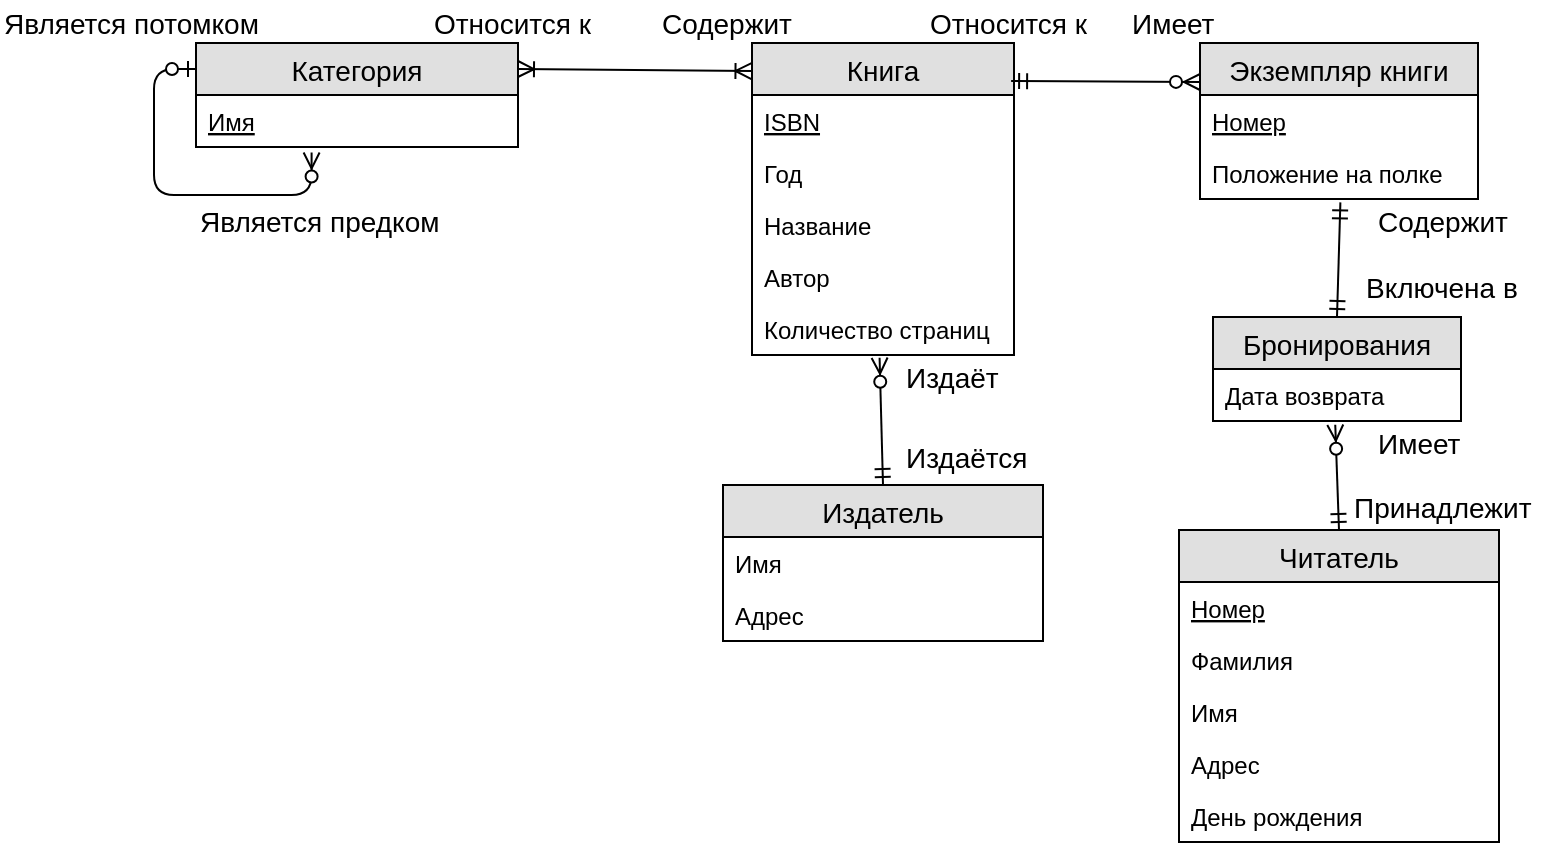 <mxfile version="12.1.3" pages="1"><diagram id="Hinv8P5M0LdaHlvG1PZa" name="Page-1"><mxGraphModel dx="1205" dy="492" grid="0" gridSize="10" guides="1" tooltips="1" connect="1" arrows="1" fold="1" page="1" pageScale="1" pageWidth="827" pageHeight="1169" math="0" shadow="0"><root><mxCell id="0"/><mxCell id="1" parent="0"/><mxCell id="7dafJBWYN6oTtVz4CKp--3" value="Книга" style="swimlane;fontStyle=0;childLayout=stackLayout;horizontal=1;startSize=26;fillColor=#e0e0e0;horizontalStack=0;resizeParent=1;resizeParentMax=0;resizeLast=0;collapsible=1;marginBottom=0;swimlaneFillColor=#ffffff;align=center;fontSize=14;" vertex="1" parent="1"><mxGeometry x="423" y="612.5" width="131" height="156" as="geometry"><mxRectangle x="140" y="640" width="63" height="26" as="alternateBounds"/></mxGeometry></mxCell><mxCell id="7dafJBWYN6oTtVz4CKp--4" value="ISBN" style="text;strokeColor=none;fillColor=none;spacingLeft=4;spacingRight=4;overflow=hidden;rotatable=0;points=[[0,0.5],[1,0.5]];portConstraint=eastwest;fontSize=12;fontStyle=4" vertex="1" parent="7dafJBWYN6oTtVz4CKp--3"><mxGeometry y="26" width="131" height="26" as="geometry"/></mxCell><mxCell id="7dafJBWYN6oTtVz4CKp--5" value="Год" style="text;strokeColor=none;fillColor=none;spacingLeft=4;spacingRight=4;overflow=hidden;rotatable=0;points=[[0,0.5],[1,0.5]];portConstraint=eastwest;fontSize=12;" vertex="1" parent="7dafJBWYN6oTtVz4CKp--3"><mxGeometry y="52" width="131" height="26" as="geometry"/></mxCell><mxCell id="7dafJBWYN6oTtVz4CKp--6" value="Название" style="text;strokeColor=none;fillColor=none;spacingLeft=4;spacingRight=4;overflow=hidden;rotatable=0;points=[[0,0.5],[1,0.5]];portConstraint=eastwest;fontSize=12;" vertex="1" parent="7dafJBWYN6oTtVz4CKp--3"><mxGeometry y="78" width="131" height="26" as="geometry"/></mxCell><mxCell id="7dafJBWYN6oTtVz4CKp--9" value="Автор" style="text;strokeColor=none;fillColor=none;spacingLeft=4;spacingRight=4;overflow=hidden;rotatable=0;points=[[0,0.5],[1,0.5]];portConstraint=eastwest;fontSize=12;" vertex="1" parent="7dafJBWYN6oTtVz4CKp--3"><mxGeometry y="104" width="131" height="26" as="geometry"/></mxCell><mxCell id="7dafJBWYN6oTtVz4CKp--10" value="Количество страниц" style="text;strokeColor=none;fillColor=none;spacingLeft=4;spacingRight=4;overflow=hidden;rotatable=0;points=[[0,0.5],[1,0.5]];portConstraint=eastwest;fontSize=12;" vertex="1" parent="7dafJBWYN6oTtVz4CKp--3"><mxGeometry y="130" width="131" height="26" as="geometry"/></mxCell><mxCell id="7dafJBWYN6oTtVz4CKp--11" value="Экземпляр книги" style="swimlane;fontStyle=0;childLayout=stackLayout;horizontal=1;startSize=26;fillColor=#e0e0e0;horizontalStack=0;resizeParent=1;resizeParentMax=0;resizeLast=0;collapsible=1;marginBottom=0;swimlaneFillColor=#ffffff;align=center;fontSize=14;" vertex="1" parent="1"><mxGeometry x="647" y="612.5" width="139" height="78" as="geometry"/></mxCell><mxCell id="7dafJBWYN6oTtVz4CKp--12" value="Номер" style="text;strokeColor=none;fillColor=none;spacingLeft=4;spacingRight=4;overflow=hidden;rotatable=0;points=[[0,0.5],[1,0.5]];portConstraint=eastwest;fontSize=12;fontStyle=4" vertex="1" parent="7dafJBWYN6oTtVz4CKp--11"><mxGeometry y="26" width="139" height="26" as="geometry"/></mxCell><mxCell id="7dafJBWYN6oTtVz4CKp--13" value="Положение на полке" style="text;strokeColor=none;fillColor=none;spacingLeft=4;spacingRight=4;overflow=hidden;rotatable=0;points=[[0,0.5],[1,0.5]];portConstraint=eastwest;fontSize=12;" vertex="1" parent="7dafJBWYN6oTtVz4CKp--11"><mxGeometry y="52" width="139" height="26" as="geometry"/></mxCell><mxCell id="7dafJBWYN6oTtVz4CKp--16" value="" style="fontSize=12;html=1;endArrow=ERzeroToMany;startArrow=ERmandOne;entryX=0;entryY=0.25;entryDx=0;entryDy=0;exitX=0.989;exitY=0.122;exitDx=0;exitDy=0;exitPerimeter=0;" edge="1" parent="1" source="7dafJBWYN6oTtVz4CKp--3" target="7dafJBWYN6oTtVz4CKp--11"><mxGeometry width="100" height="100" relative="1" as="geometry"><mxPoint x="406" y="650" as="sourcePoint"/><mxPoint x="314" y="805" as="targetPoint"/></mxGeometry></mxCell><mxCell id="7dafJBWYN6oTtVz4CKp--17" value="Издатель" style="swimlane;fontStyle=0;childLayout=stackLayout;horizontal=1;startSize=26;fillColor=#e0e0e0;horizontalStack=0;resizeParent=1;resizeParentMax=0;resizeLast=0;collapsible=1;marginBottom=0;swimlaneFillColor=#ffffff;align=center;fontSize=14;" vertex="1" parent="1"><mxGeometry x="408.5" y="833.5" width="160" height="78" as="geometry"/></mxCell><mxCell id="7dafJBWYN6oTtVz4CKp--18" value="Имя" style="text;strokeColor=none;fillColor=none;spacingLeft=4;spacingRight=4;overflow=hidden;rotatable=0;points=[[0,0.5],[1,0.5]];portConstraint=eastwest;fontSize=12;fontStyle=0" vertex="1" parent="7dafJBWYN6oTtVz4CKp--17"><mxGeometry y="26" width="160" height="26" as="geometry"/></mxCell><mxCell id="7dafJBWYN6oTtVz4CKp--19" value="Адрес" style="text;strokeColor=none;fillColor=none;spacingLeft=4;spacingRight=4;overflow=hidden;rotatable=0;points=[[0,0.5],[1,0.5]];portConstraint=eastwest;fontSize=12;" vertex="1" parent="7dafJBWYN6oTtVz4CKp--17"><mxGeometry y="52" width="160" height="26" as="geometry"/></mxCell><mxCell id="7dafJBWYN6oTtVz4CKp--21" value="Категория" style="swimlane;fontStyle=0;childLayout=stackLayout;horizontal=1;startSize=26;fillColor=#e0e0e0;horizontalStack=0;resizeParent=1;resizeParentMax=0;resizeLast=0;collapsible=1;marginBottom=0;swimlaneFillColor=#ffffff;align=center;fontSize=14;" vertex="1" parent="1"><mxGeometry x="145" y="612.5" width="161" height="52" as="geometry"/></mxCell><mxCell id="7dafJBWYN6oTtVz4CKp--22" value="Имя" style="text;strokeColor=none;fillColor=none;spacingLeft=4;spacingRight=4;overflow=hidden;rotatable=0;points=[[0,0.5],[1,0.5]];portConstraint=eastwest;fontSize=12;fontStyle=4" vertex="1" parent="7dafJBWYN6oTtVz4CKp--21"><mxGeometry y="26" width="161" height="26" as="geometry"/></mxCell><mxCell id="7dafJBWYN6oTtVz4CKp--25" value="" style="fontSize=12;html=1;endArrow=ERzeroToMany;startArrow=ERzeroToOne;rounded=1;strokeColor=#000000;exitX=0;exitY=0.25;exitDx=0;exitDy=0;entryX=0.359;entryY=1.107;entryDx=0;entryDy=0;entryPerimeter=0;edgeStyle=orthogonalEdgeStyle;" edge="1" parent="7dafJBWYN6oTtVz4CKp--21" source="7dafJBWYN6oTtVz4CKp--21" target="7dafJBWYN6oTtVz4CKp--22"><mxGeometry width="100" height="100" relative="1" as="geometry"><mxPoint x="-40" y="96" as="sourcePoint"/><mxPoint x="-55" y="13" as="targetPoint"/><Array as="points"><mxPoint x="-21" y="13"/><mxPoint x="-21" y="76"/><mxPoint x="58" y="76"/></Array></mxGeometry></mxCell><mxCell id="7dafJBWYN6oTtVz4CKp--30" value="Читатель" style="swimlane;fontStyle=0;childLayout=stackLayout;horizontal=1;startSize=26;fillColor=#e0e0e0;horizontalStack=0;resizeParent=1;resizeParentMax=0;resizeLast=0;collapsible=1;marginBottom=0;swimlaneFillColor=#ffffff;align=center;fontSize=14;" vertex="1" parent="1"><mxGeometry x="636.5" y="856" width="160" height="156" as="geometry"/></mxCell><mxCell id="7dafJBWYN6oTtVz4CKp--31" value="Номер" style="text;strokeColor=none;fillColor=none;spacingLeft=4;spacingRight=4;overflow=hidden;rotatable=0;points=[[0,0.5],[1,0.5]];portConstraint=eastwest;fontSize=12;fontStyle=4" vertex="1" parent="7dafJBWYN6oTtVz4CKp--30"><mxGeometry y="26" width="160" height="26" as="geometry"/></mxCell><mxCell id="7dafJBWYN6oTtVz4CKp--32" value="Фамилия" style="text;strokeColor=none;fillColor=none;spacingLeft=4;spacingRight=4;overflow=hidden;rotatable=0;points=[[0,0.5],[1,0.5]];portConstraint=eastwest;fontSize=12;" vertex="1" parent="7dafJBWYN6oTtVz4CKp--30"><mxGeometry y="52" width="160" height="26" as="geometry"/></mxCell><mxCell id="7dafJBWYN6oTtVz4CKp--33" value="Имя" style="text;strokeColor=none;fillColor=none;spacingLeft=4;spacingRight=4;overflow=hidden;rotatable=0;points=[[0,0.5],[1,0.5]];portConstraint=eastwest;fontSize=12;" vertex="1" parent="7dafJBWYN6oTtVz4CKp--30"><mxGeometry y="78" width="160" height="26" as="geometry"/></mxCell><mxCell id="7dafJBWYN6oTtVz4CKp--34" value="Адрес" style="text;strokeColor=none;fillColor=none;spacingLeft=4;spacingRight=4;overflow=hidden;rotatable=0;points=[[0,0.5],[1,0.5]];portConstraint=eastwest;fontSize=12;" vertex="1" parent="7dafJBWYN6oTtVz4CKp--30"><mxGeometry y="104" width="160" height="26" as="geometry"/></mxCell><mxCell id="7dafJBWYN6oTtVz4CKp--35" value="День рождения" style="text;strokeColor=none;fillColor=none;spacingLeft=4;spacingRight=4;overflow=hidden;rotatable=0;points=[[0,0.5],[1,0.5]];portConstraint=eastwest;fontSize=12;" vertex="1" parent="7dafJBWYN6oTtVz4CKp--30"><mxGeometry y="130" width="160" height="26" as="geometry"/></mxCell><mxCell id="7dafJBWYN6oTtVz4CKp--40" value="Бронирования" style="swimlane;fontStyle=0;childLayout=stackLayout;horizontal=1;startSize=26;fillColor=#e0e0e0;horizontalStack=0;resizeParent=1;resizeParentMax=0;resizeLast=0;collapsible=1;marginBottom=0;swimlaneFillColor=#ffffff;align=center;fontSize=14;" vertex="1" parent="1"><mxGeometry x="653.5" y="749.5" width="124" height="52" as="geometry"/></mxCell><mxCell id="7dafJBWYN6oTtVz4CKp--41" value="Дата возврата" style="text;strokeColor=none;fillColor=none;spacingLeft=4;spacingRight=4;overflow=hidden;rotatable=0;points=[[0,0.5],[1,0.5]];portConstraint=eastwest;fontSize=12;" vertex="1" parent="7dafJBWYN6oTtVz4CKp--40"><mxGeometry y="26" width="124" height="26" as="geometry"/></mxCell><mxCell id="7dafJBWYN6oTtVz4CKp--45" value="" style="fontSize=12;html=1;endArrow=ERoneToMany;startArrow=ERoneToMany;strokeColor=#000000;exitX=1;exitY=0.25;exitDx=0;exitDy=0;entryX=-0.002;entryY=0.09;entryDx=0;entryDy=0;entryPerimeter=0;" edge="1" parent="1" source="7dafJBWYN6oTtVz4CKp--21" target="7dafJBWYN6oTtVz4CKp--3"><mxGeometry width="100" height="100" relative="1" as="geometry"><mxPoint x="145" y="664" as="sourcePoint"/><mxPoint x="227" y="647" as="targetPoint"/></mxGeometry></mxCell><mxCell id="7dafJBWYN6oTtVz4CKp--47" value="" style="fontSize=12;html=1;endArrow=ERzeroToMany;startArrow=ERmandOne;strokeColor=#000000;exitX=0.5;exitY=0;exitDx=0;exitDy=0;entryX=0.493;entryY=1.073;entryDx=0;entryDy=0;entryPerimeter=0;" edge="1" parent="1" source="7dafJBWYN6oTtVz4CKp--30" target="7dafJBWYN6oTtVz4CKp--41"><mxGeometry width="100" height="100" relative="1" as="geometry"><mxPoint x="732" y="844.5" as="sourcePoint"/><mxPoint x="731.166" y="785.604" as="targetPoint"/></mxGeometry></mxCell><mxCell id="7dafJBWYN6oTtVz4CKp--48" value="" style="fontSize=12;html=1;endArrow=ERmandOne;startArrow=ERmandOne;strokeColor=#000000;entryX=0.505;entryY=1.065;entryDx=0;entryDy=0;entryPerimeter=0;exitX=0.5;exitY=0;exitDx=0;exitDy=0;" edge="1" parent="1" source="7dafJBWYN6oTtVz4CKp--40" target="7dafJBWYN6oTtVz4CKp--13"><mxGeometry width="100" height="100" relative="1" as="geometry"><mxPoint x="151" y="935" as="sourcePoint"/><mxPoint x="562" y="723" as="targetPoint"/></mxGeometry></mxCell><mxCell id="7dafJBWYN6oTtVz4CKp--49" value="&lt;font style=&quot;font-size: 14px&quot;&gt;Содержит&lt;/font&gt;" style="text;html=1;resizable=0;points=[];autosize=1;align=left;verticalAlign=top;spacingTop=-4;" vertex="1" parent="1"><mxGeometry x="733.5" y="690.5" width="75" height="14" as="geometry"/></mxCell><mxCell id="7dafJBWYN6oTtVz4CKp--50" value="&lt;font style=&quot;font-size: 14px&quot;&gt;Включена в&lt;/font&gt;" style="text;html=1;resizable=0;points=[];autosize=1;align=left;verticalAlign=top;spacingTop=-4;" vertex="1" parent="1"><mxGeometry x="728" y="723.5" width="86" height="14" as="geometry"/></mxCell><mxCell id="7dafJBWYN6oTtVz4CKp--51" value="&lt;font style=&quot;font-size: 14px&quot;&gt;Имеет&lt;/font&gt;" style="text;html=1;resizable=0;points=[];autosize=1;align=left;verticalAlign=top;spacingTop=-4;" vertex="1" parent="1"><mxGeometry x="733.5" y="801.5" width="52" height="14" as="geometry"/></mxCell><mxCell id="7dafJBWYN6oTtVz4CKp--52" value="&lt;font style=&quot;font-size: 14px&quot;&gt;Принадлежит&lt;/font&gt;" style="text;html=1;resizable=0;points=[];autosize=1;align=left;verticalAlign=top;spacingTop=-4;" vertex="1" parent="1"><mxGeometry x="721.5" y="833.5" width="99" height="14" as="geometry"/></mxCell><mxCell id="7dafJBWYN6oTtVz4CKp--53" value="&lt;font style=&quot;font-size: 14px&quot;&gt;Имеет&lt;/font&gt;" style="text;html=1;resizable=0;points=[];autosize=1;align=left;verticalAlign=top;spacingTop=-4;" vertex="1" parent="1"><mxGeometry x="610.5" y="591.5" width="52" height="14" as="geometry"/></mxCell><mxCell id="7dafJBWYN6oTtVz4CKp--54" value="&lt;font style=&quot;font-size: 14px&quot;&gt;Относится к&lt;/font&gt;" style="text;html=1;resizable=0;points=[];autosize=1;align=left;verticalAlign=top;spacingTop=-4;" vertex="1" parent="1"><mxGeometry x="510" y="591.5" width="88" height="14" as="geometry"/></mxCell><mxCell id="7dafJBWYN6oTtVz4CKp--55" value="&lt;font style=&quot;font-size: 14px&quot;&gt;Содержит&lt;/font&gt;" style="text;html=1;resizable=0;points=[];autosize=1;align=left;verticalAlign=top;spacingTop=-4;" vertex="1" parent="1"><mxGeometry x="376" y="591.5" width="75" height="14" as="geometry"/></mxCell><mxCell id="7dafJBWYN6oTtVz4CKp--56" value="&lt;font style=&quot;font-size: 14px&quot;&gt;Относится к&lt;/font&gt;" style="text;html=1;resizable=0;points=[];autosize=1;align=left;verticalAlign=top;spacingTop=-4;" vertex="1" parent="1"><mxGeometry x="262" y="591.5" width="88" height="14" as="geometry"/></mxCell><mxCell id="7dafJBWYN6oTtVz4CKp--57" value="" style="fontSize=12;html=1;endArrow=ERzeroToMany;startArrow=ERmandOne;strokeColor=#000000;exitX=0.5;exitY=0;exitDx=0;exitDy=0;entryX=0.487;entryY=1.053;entryDx=0;entryDy=0;entryPerimeter=0;" edge="1" parent="1" source="7dafJBWYN6oTtVz4CKp--17" target="7dafJBWYN6oTtVz4CKp--10"><mxGeometry width="100" height="100" relative="1" as="geometry"><mxPoint x="154" y="908" as="sourcePoint"/><mxPoint x="254" y="808" as="targetPoint"/></mxGeometry></mxCell><mxCell id="7dafJBWYN6oTtVz4CKp--58" value="&lt;font style=&quot;font-size: 14px&quot;&gt;Издаёт&lt;br&gt;&lt;/font&gt;" style="text;html=1;resizable=0;points=[];autosize=1;align=left;verticalAlign=top;spacingTop=-4;" vertex="1" parent="1"><mxGeometry x="498" y="768.5" width="56" height="14" as="geometry"/></mxCell><mxCell id="7dafJBWYN6oTtVz4CKp--59" value="&lt;span style=&quot;font-size: 14px&quot;&gt;Издаётся&lt;/span&gt;" style="text;html=1;resizable=0;points=[];autosize=1;align=left;verticalAlign=top;spacingTop=-4;" vertex="1" parent="1"><mxGeometry x="498" y="808.5" width="71" height="14" as="geometry"/></mxCell><mxCell id="7dafJBWYN6oTtVz4CKp--60" value="&lt;font style=&quot;font-size: 14px&quot;&gt;Является потомком&lt;br&gt;&lt;/font&gt;" style="text;html=1;resizable=0;points=[];autosize=1;align=left;verticalAlign=top;spacingTop=-4;" vertex="1" parent="1"><mxGeometry x="47" y="591.5" width="137" height="14" as="geometry"/></mxCell><mxCell id="7dafJBWYN6oTtVz4CKp--61" value="&lt;font style=&quot;font-size: 14px&quot;&gt;Является предком&lt;/font&gt;" style="text;html=1;resizable=0;points=[];autosize=1;align=left;verticalAlign=top;spacingTop=-4;" vertex="1" parent="1"><mxGeometry x="145" y="690.5" width="130" height="14" as="geometry"/></mxCell></root></mxGraphModel></diagram></mxfile>